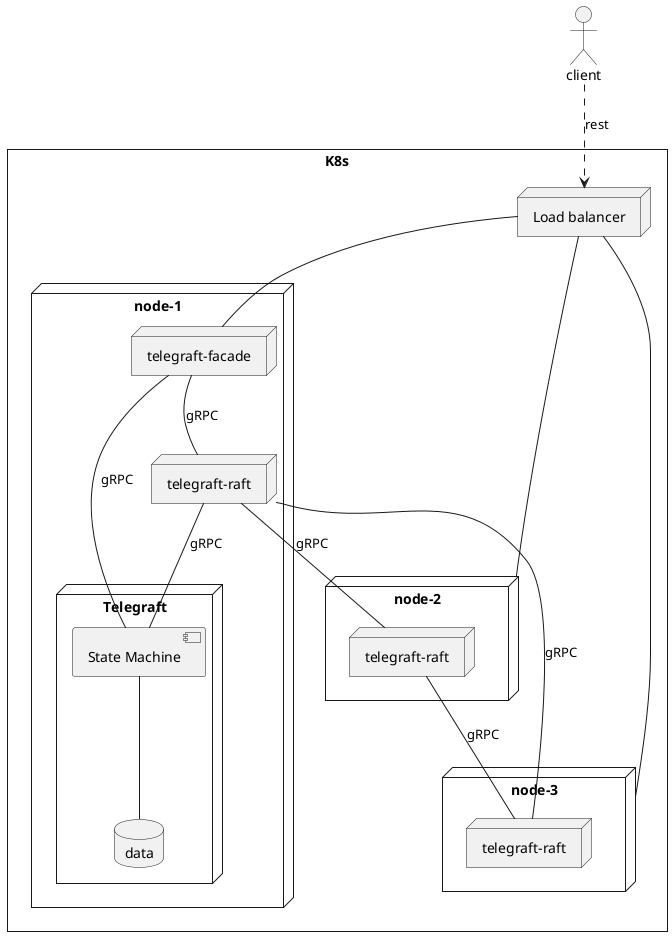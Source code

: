 @startuml kube_cluster

skinparam style strictuml

actor "client"
rectangle "K8s" {

  node "Load balancer" as lb

  node "node-1" as n1 {
    node Telegraft as tnode1 {
      component [State Machine] as stm
      database "data" as db1
    }

    node "telegraft-facade" as grpc
    node "telegraft-raft" as raft
  }

  node "node-2" as n2 {
    node "telegraft-raft" as raft2
  }

  node "node-3" as n3 {
    node "telegraft-raft" as raft3
  }

}

client ..> lb: rest
lb -- grpc
lb -- n2
lb -- n3

stm -- db1

grpc -- raft: gRPC
grpc -- stm: gRPC
raft -- stm: gRPC
raft -- raft2: gRPC
raft -- raft3: gRPC
raft2 -- raft3: gRPC


@enduml
